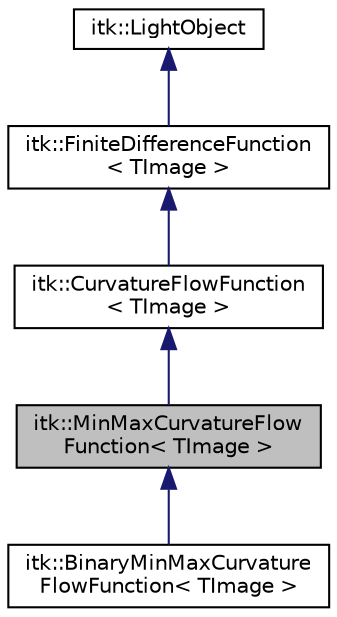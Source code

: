 digraph "itk::MinMaxCurvatureFlowFunction&lt; TImage &gt;"
{
 // LATEX_PDF_SIZE
  edge [fontname="Helvetica",fontsize="10",labelfontname="Helvetica",labelfontsize="10"];
  node [fontname="Helvetica",fontsize="10",shape=record];
  Node1 [label="itk::MinMaxCurvatureFlow\lFunction\< TImage \>",height=0.2,width=0.4,color="black", fillcolor="grey75", style="filled", fontcolor="black",tooltip=" "];
  Node2 -> Node1 [dir="back",color="midnightblue",fontsize="10",style="solid",fontname="Helvetica"];
  Node2 [label="itk::CurvatureFlowFunction\l\< TImage \>",height=0.2,width=0.4,color="black", fillcolor="white", style="filled",URL="$classitk_1_1CurvatureFlowFunction.html",tooltip="This class encapsulate the finite difference equation which drives a curvature flow denoising algorit..."];
  Node3 -> Node2 [dir="back",color="midnightblue",fontsize="10",style="solid",fontname="Helvetica"];
  Node3 [label="itk::FiniteDifferenceFunction\l\< TImage \>",height=0.2,width=0.4,color="black", fillcolor="white", style="filled",URL="$classitk_1_1FiniteDifferenceFunction.html",tooltip=" "];
  Node4 -> Node3 [dir="back",color="midnightblue",fontsize="10",style="solid",fontname="Helvetica"];
  Node4 [label="itk::LightObject",height=0.2,width=0.4,color="black", fillcolor="white", style="filled",URL="$classitk_1_1LightObject.html",tooltip="Light weight base class for most itk classes."];
  Node1 -> Node5 [dir="back",color="midnightblue",fontsize="10",style="solid",fontname="Helvetica"];
  Node5 [label="itk::BinaryMinMaxCurvature\lFlowFunction\< TImage \>",height=0.2,width=0.4,color="black", fillcolor="white", style="filled",URL="$classitk_1_1BinaryMinMaxCurvatureFlowFunction.html",tooltip=" "];
}
